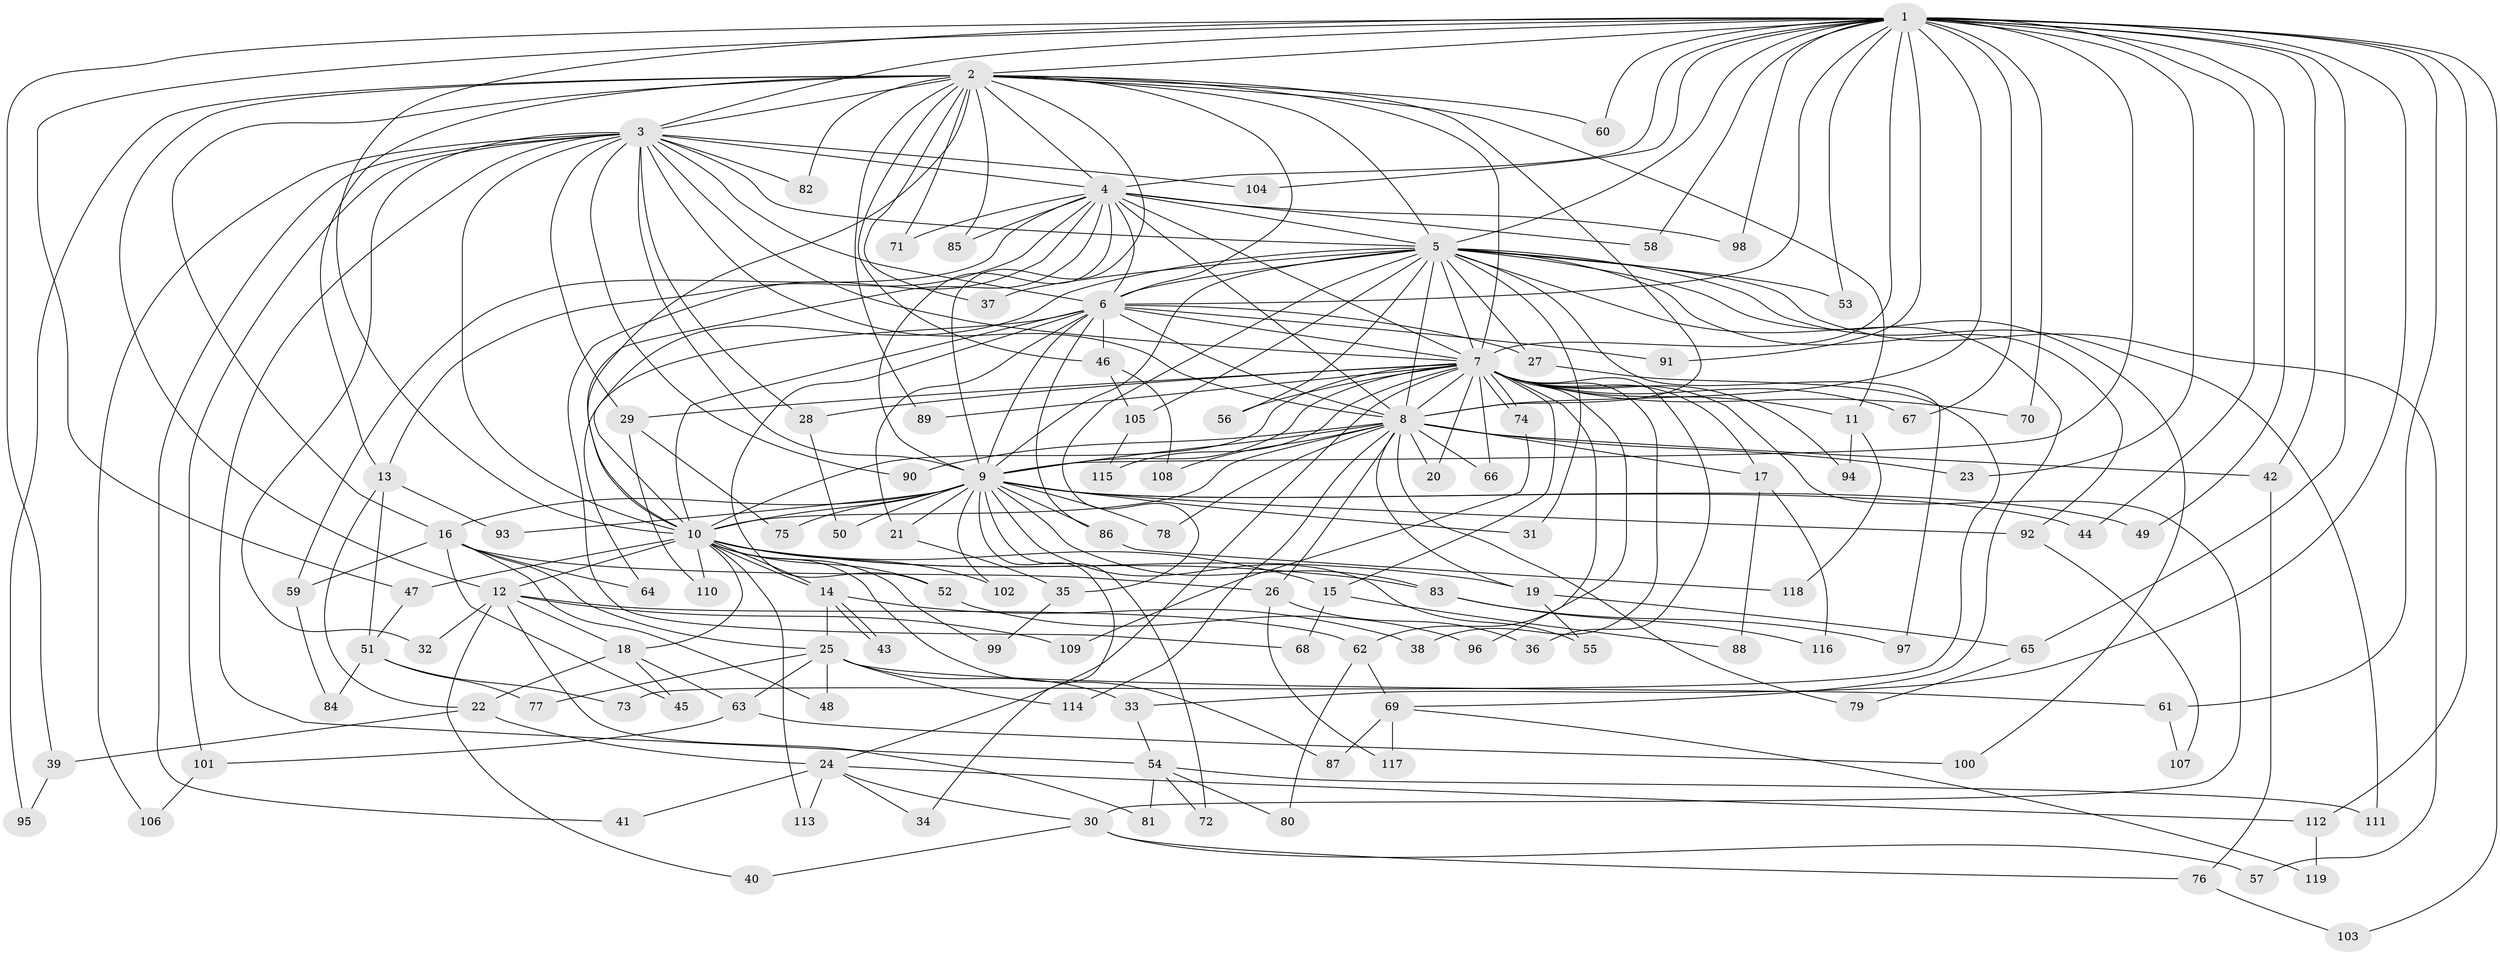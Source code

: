// coarse degree distribution, {27: 0.01098901098901099, 21: 0.01098901098901099, 19: 0.01098901098901099, 17: 0.01098901098901099, 22: 0.03296703296703297, 15: 0.01098901098901099, 31: 0.01098901098901099, 20: 0.01098901098901099, 4: 0.10989010989010989, 8: 0.03296703296703297, 5: 0.04395604395604396, 7: 0.02197802197802198, 2: 0.5274725274725275, 3: 0.13186813186813187, 6: 0.02197802197802198}
// Generated by graph-tools (version 1.1) at 2025/41/03/06/25 10:41:37]
// undirected, 119 vertices, 263 edges
graph export_dot {
graph [start="1"]
  node [color=gray90,style=filled];
  1;
  2;
  3;
  4;
  5;
  6;
  7;
  8;
  9;
  10;
  11;
  12;
  13;
  14;
  15;
  16;
  17;
  18;
  19;
  20;
  21;
  22;
  23;
  24;
  25;
  26;
  27;
  28;
  29;
  30;
  31;
  32;
  33;
  34;
  35;
  36;
  37;
  38;
  39;
  40;
  41;
  42;
  43;
  44;
  45;
  46;
  47;
  48;
  49;
  50;
  51;
  52;
  53;
  54;
  55;
  56;
  57;
  58;
  59;
  60;
  61;
  62;
  63;
  64;
  65;
  66;
  67;
  68;
  69;
  70;
  71;
  72;
  73;
  74;
  75;
  76;
  77;
  78;
  79;
  80;
  81;
  82;
  83;
  84;
  85;
  86;
  87;
  88;
  89;
  90;
  91;
  92;
  93;
  94;
  95;
  96;
  97;
  98;
  99;
  100;
  101;
  102;
  103;
  104;
  105;
  106;
  107;
  108;
  109;
  110;
  111;
  112;
  113;
  114;
  115;
  116;
  117;
  118;
  119;
  1 -- 2;
  1 -- 3;
  1 -- 4;
  1 -- 5;
  1 -- 6;
  1 -- 7;
  1 -- 8;
  1 -- 9;
  1 -- 10;
  1 -- 23;
  1 -- 33;
  1 -- 39;
  1 -- 42;
  1 -- 44;
  1 -- 47;
  1 -- 49;
  1 -- 53;
  1 -- 58;
  1 -- 60;
  1 -- 61;
  1 -- 65;
  1 -- 67;
  1 -- 70;
  1 -- 91;
  1 -- 98;
  1 -- 103;
  1 -- 104;
  1 -- 112;
  2 -- 3;
  2 -- 4;
  2 -- 5;
  2 -- 6;
  2 -- 7;
  2 -- 8;
  2 -- 9;
  2 -- 10;
  2 -- 11;
  2 -- 12;
  2 -- 13;
  2 -- 16;
  2 -- 37;
  2 -- 46;
  2 -- 60;
  2 -- 71;
  2 -- 82;
  2 -- 85;
  2 -- 89;
  2 -- 95;
  3 -- 4;
  3 -- 5;
  3 -- 6;
  3 -- 7;
  3 -- 8;
  3 -- 9;
  3 -- 10;
  3 -- 28;
  3 -- 29;
  3 -- 32;
  3 -- 41;
  3 -- 54;
  3 -- 82;
  3 -- 90;
  3 -- 101;
  3 -- 104;
  3 -- 106;
  4 -- 5;
  4 -- 6;
  4 -- 7;
  4 -- 8;
  4 -- 9;
  4 -- 10;
  4 -- 13;
  4 -- 58;
  4 -- 59;
  4 -- 68;
  4 -- 71;
  4 -- 85;
  4 -- 98;
  5 -- 6;
  5 -- 7;
  5 -- 8;
  5 -- 9;
  5 -- 10;
  5 -- 27;
  5 -- 31;
  5 -- 35;
  5 -- 37;
  5 -- 53;
  5 -- 56;
  5 -- 57;
  5 -- 69;
  5 -- 92;
  5 -- 97;
  5 -- 100;
  5 -- 105;
  5 -- 111;
  6 -- 7;
  6 -- 8;
  6 -- 9;
  6 -- 10;
  6 -- 21;
  6 -- 27;
  6 -- 46;
  6 -- 52;
  6 -- 64;
  6 -- 86;
  6 -- 91;
  7 -- 8;
  7 -- 9;
  7 -- 10;
  7 -- 11;
  7 -- 15;
  7 -- 17;
  7 -- 20;
  7 -- 24;
  7 -- 28;
  7 -- 29;
  7 -- 30;
  7 -- 36;
  7 -- 38;
  7 -- 56;
  7 -- 62;
  7 -- 66;
  7 -- 67;
  7 -- 70;
  7 -- 74;
  7 -- 74;
  7 -- 89;
  7 -- 94;
  7 -- 96;
  7 -- 115;
  8 -- 9;
  8 -- 10;
  8 -- 17;
  8 -- 19;
  8 -- 20;
  8 -- 23;
  8 -- 26;
  8 -- 42;
  8 -- 66;
  8 -- 78;
  8 -- 79;
  8 -- 90;
  8 -- 108;
  8 -- 114;
  9 -- 10;
  9 -- 16;
  9 -- 21;
  9 -- 31;
  9 -- 34;
  9 -- 44;
  9 -- 49;
  9 -- 50;
  9 -- 55;
  9 -- 72;
  9 -- 75;
  9 -- 78;
  9 -- 83;
  9 -- 86;
  9 -- 92;
  9 -- 93;
  9 -- 102;
  10 -- 12;
  10 -- 14;
  10 -- 14;
  10 -- 15;
  10 -- 18;
  10 -- 19;
  10 -- 47;
  10 -- 52;
  10 -- 83;
  10 -- 87;
  10 -- 99;
  10 -- 102;
  10 -- 110;
  10 -- 113;
  11 -- 94;
  11 -- 118;
  12 -- 18;
  12 -- 32;
  12 -- 40;
  12 -- 62;
  12 -- 81;
  12 -- 109;
  13 -- 22;
  13 -- 51;
  13 -- 93;
  14 -- 25;
  14 -- 38;
  14 -- 43;
  14 -- 43;
  15 -- 68;
  15 -- 88;
  16 -- 25;
  16 -- 26;
  16 -- 45;
  16 -- 48;
  16 -- 59;
  16 -- 64;
  17 -- 88;
  17 -- 116;
  18 -- 22;
  18 -- 45;
  18 -- 63;
  19 -- 55;
  19 -- 65;
  21 -- 35;
  22 -- 24;
  22 -- 39;
  24 -- 30;
  24 -- 34;
  24 -- 41;
  24 -- 112;
  24 -- 113;
  25 -- 33;
  25 -- 48;
  25 -- 61;
  25 -- 63;
  25 -- 77;
  25 -- 114;
  26 -- 36;
  26 -- 117;
  27 -- 73;
  28 -- 50;
  29 -- 75;
  29 -- 110;
  30 -- 40;
  30 -- 57;
  30 -- 76;
  33 -- 54;
  35 -- 99;
  39 -- 95;
  42 -- 76;
  46 -- 105;
  46 -- 108;
  47 -- 51;
  51 -- 73;
  51 -- 77;
  51 -- 84;
  52 -- 96;
  54 -- 72;
  54 -- 80;
  54 -- 81;
  54 -- 111;
  59 -- 84;
  61 -- 107;
  62 -- 69;
  62 -- 80;
  63 -- 100;
  63 -- 101;
  65 -- 79;
  69 -- 87;
  69 -- 117;
  69 -- 119;
  74 -- 109;
  76 -- 103;
  83 -- 97;
  83 -- 116;
  86 -- 118;
  92 -- 107;
  101 -- 106;
  105 -- 115;
  112 -- 119;
}
